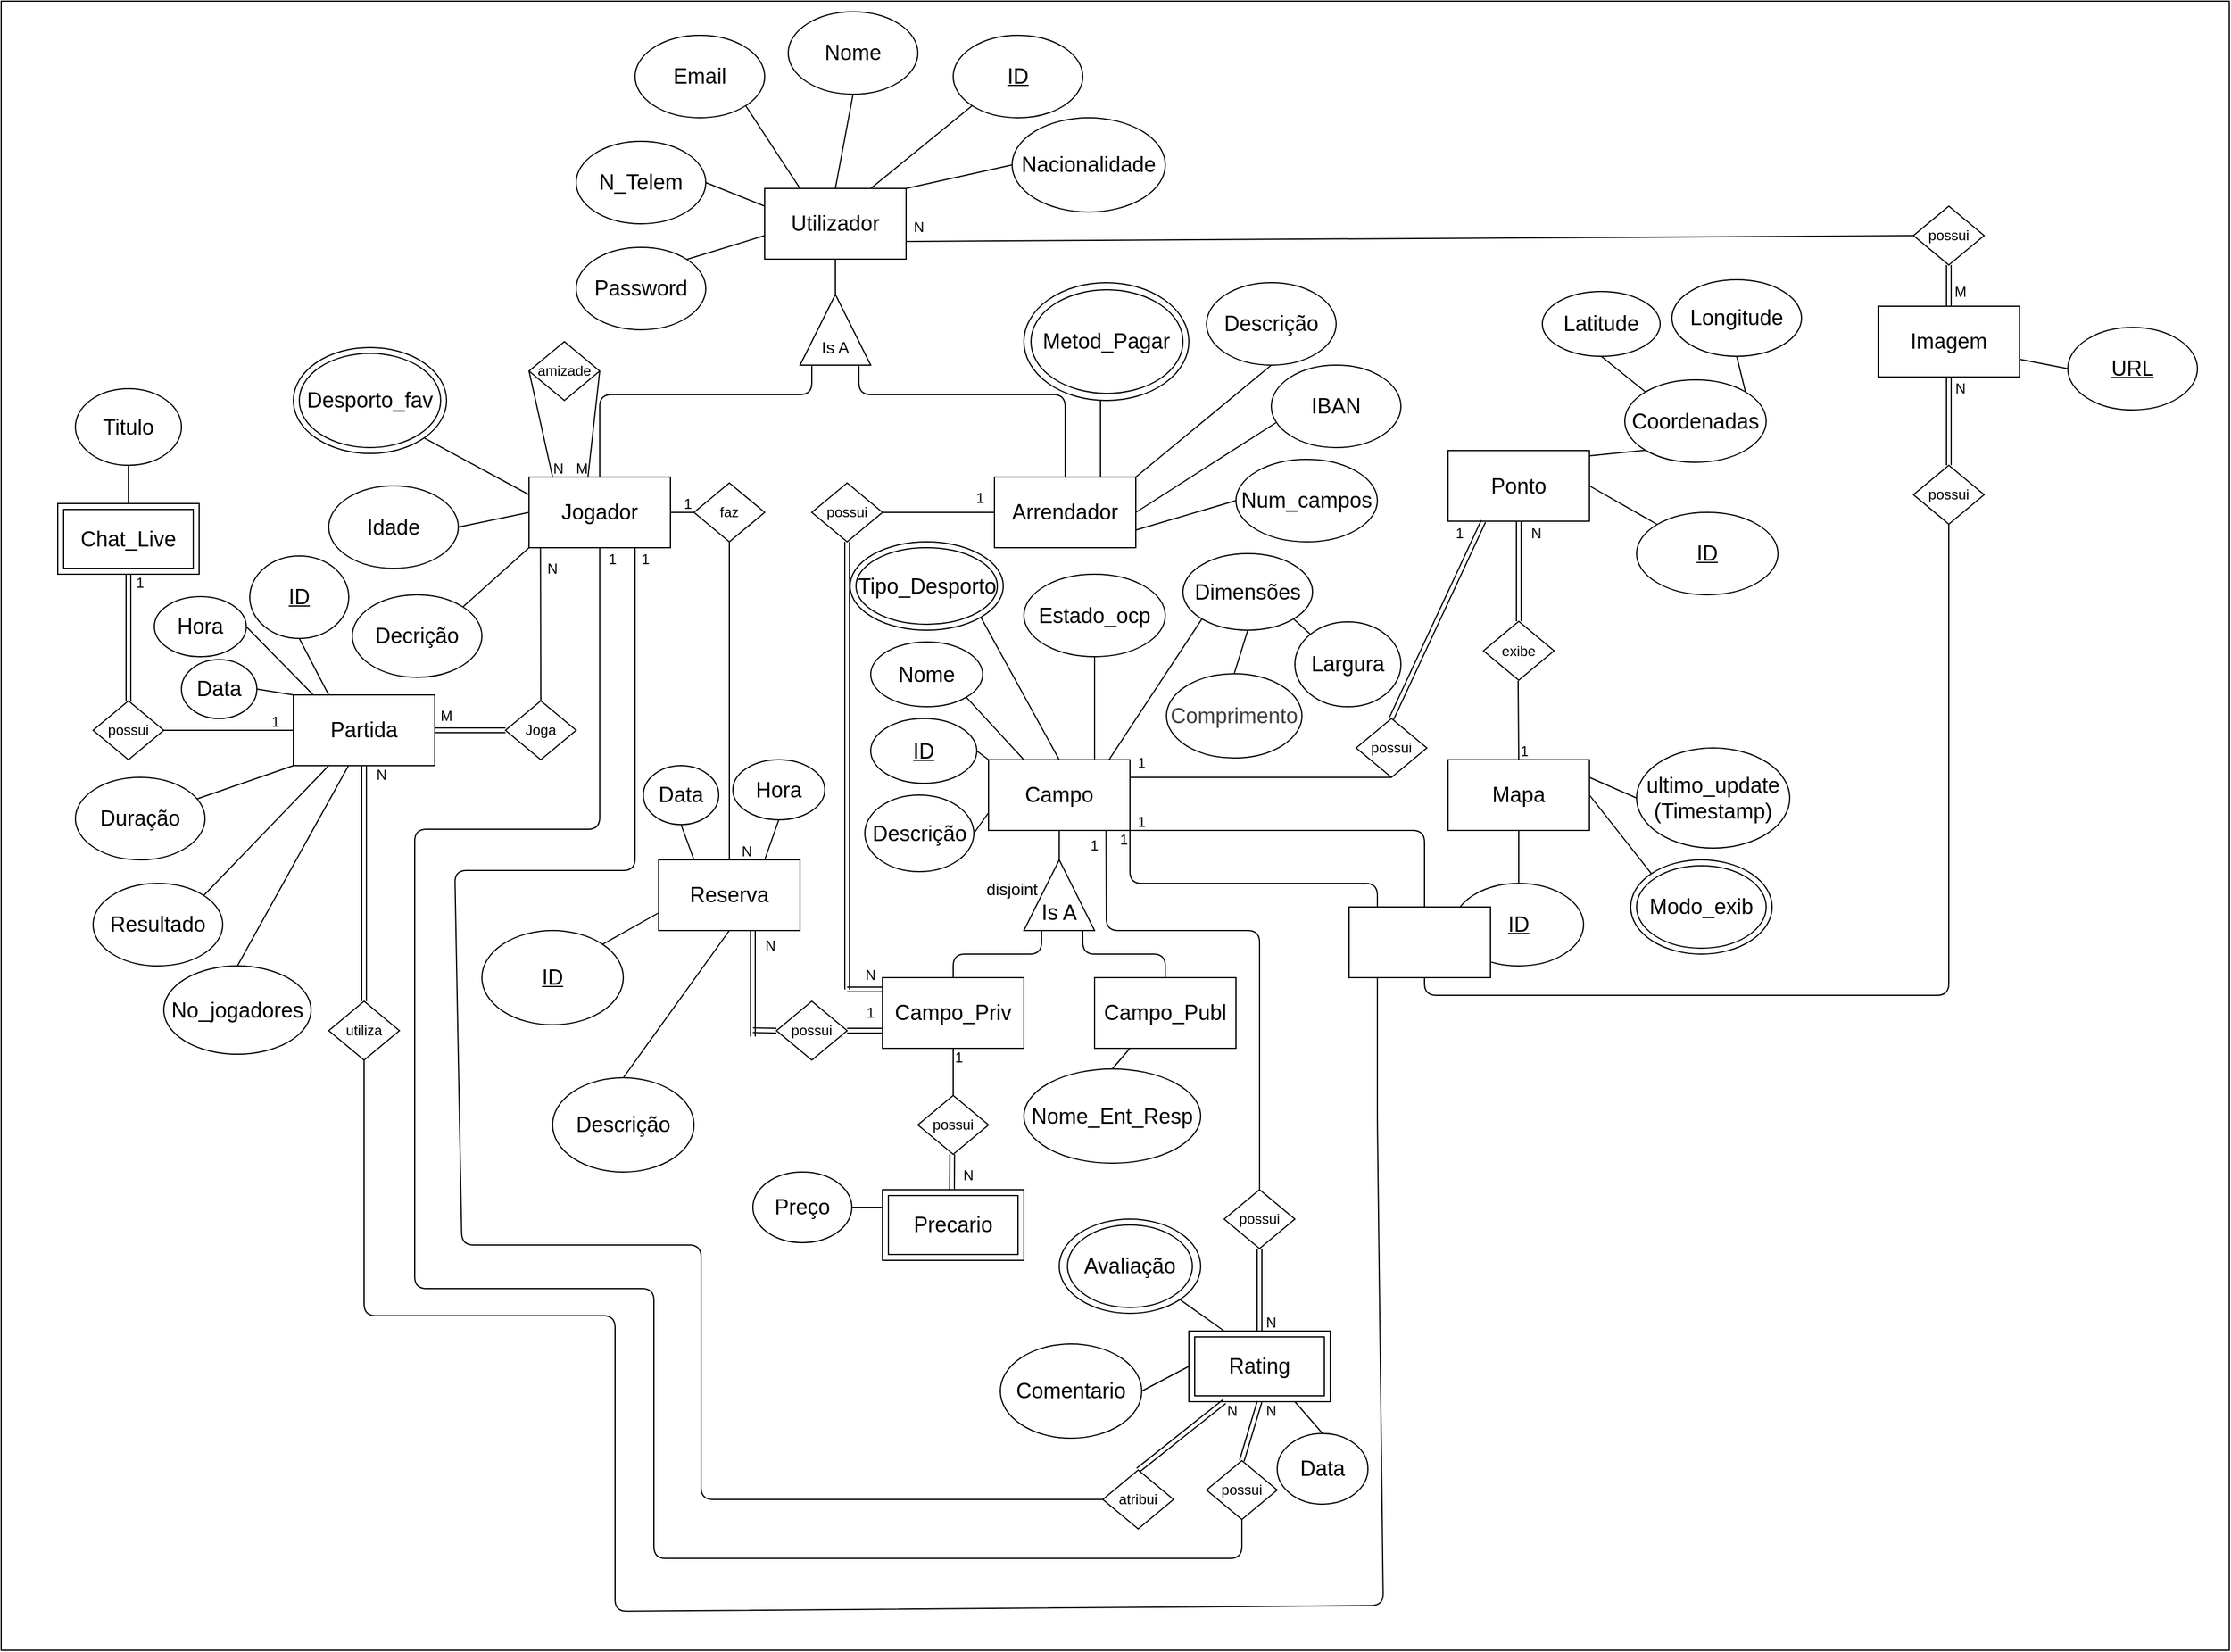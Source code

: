 <mxfile>
    <diagram id="sILNexBQR3UNOz4CYspw" name="Page-1">
        <mxGraphModel dx="3063" dy="2009" grid="0" gridSize="10" guides="1" tooltips="1" connect="1" arrows="1" fold="1" page="0" pageScale="1" pageWidth="850" pageHeight="1100" math="0" shadow="0">
            <root>
                <mxCell id="0"/>
                <mxCell id="1" parent="0"/>
                <mxCell id="348" value="" style="rounded=0;whiteSpace=wrap;html=1;" vertex="1" parent="1">
                    <mxGeometry x="252" y="-229" width="1891" height="1400" as="geometry"/>
                </mxCell>
                <mxCell id="4" value="&lt;font style=&quot;font-size: 18px;&quot;&gt;Utilizador&lt;/font&gt;" style="rounded=0;whiteSpace=wrap;html=1;" parent="1" vertex="1">
                    <mxGeometry x="900" y="-70" width="120" height="60" as="geometry"/>
                </mxCell>
                <mxCell id="9" value="" style="verticalLabelPosition=bottom;verticalAlign=top;html=1;shape=mxgraph.basic.acute_triangle;dx=0.5;" parent="1" vertex="1">
                    <mxGeometry x="930" y="20" width="60" height="60" as="geometry"/>
                </mxCell>
                <mxCell id="10" value="&lt;font style=&quot;font-size: 14px;&quot;&gt;Is A&lt;/font&gt;" style="text;strokeColor=none;align=center;fillColor=none;html=1;verticalAlign=middle;whiteSpace=wrap;rounded=0;" parent="1" vertex="1">
                    <mxGeometry x="930" y="50" width="60" height="30" as="geometry"/>
                </mxCell>
                <mxCell id="13" value="" style="endArrow=none;html=1;entryX=0.5;entryY=1;entryDx=0;entryDy=0;exitX=0;exitY=0;exitDx=30;exitDy=0;exitPerimeter=0;" parent="1" source="9" target="4" edge="1">
                    <mxGeometry width="50" height="50" relative="1" as="geometry">
                        <mxPoint x="1480" y="280" as="sourcePoint"/>
                        <mxPoint x="1530" y="230" as="targetPoint"/>
                    </mxGeometry>
                </mxCell>
                <mxCell id="14" value="&lt;u&gt;&lt;font style=&quot;font-size: 18px;&quot;&gt;ID&lt;/font&gt;&lt;/u&gt;" style="ellipse;whiteSpace=wrap;html=1;" parent="1" vertex="1">
                    <mxGeometry x="1060" y="-200" width="110" height="70" as="geometry"/>
                </mxCell>
                <mxCell id="15" value="&lt;span style=&quot;font-size: 18px;&quot;&gt;Email&lt;/span&gt;" style="ellipse;whiteSpace=wrap;html=1;" parent="1" vertex="1">
                    <mxGeometry x="790" y="-200" width="110" height="70" as="geometry"/>
                </mxCell>
                <mxCell id="16" value="&lt;span style=&quot;font-size: 18px;&quot;&gt;Nome&lt;/span&gt;" style="ellipse;whiteSpace=wrap;html=1;" parent="1" vertex="1">
                    <mxGeometry x="920" y="-220" width="110" height="70" as="geometry"/>
                </mxCell>
                <mxCell id="17" value="&lt;span style=&quot;font-size: 18px;&quot;&gt;N_Telem&lt;/span&gt;" style="ellipse;whiteSpace=wrap;html=1;" parent="1" vertex="1">
                    <mxGeometry x="740" y="-110" width="110" height="70" as="geometry"/>
                </mxCell>
                <mxCell id="19" value="&lt;span style=&quot;font-size: 18px;&quot;&gt;Password&lt;/span&gt;" style="ellipse;whiteSpace=wrap;html=1;" parent="1" vertex="1">
                    <mxGeometry x="740" y="-20" width="110" height="70" as="geometry"/>
                </mxCell>
                <mxCell id="23" value="" style="endArrow=none;html=1;exitX=0;exitY=1;exitDx=0;exitDy=0;entryX=0.75;entryY=0;entryDx=0;entryDy=0;" parent="1" source="14" target="4" edge="1">
                    <mxGeometry width="50" height="50" relative="1" as="geometry">
                        <mxPoint x="1030" y="-30" as="sourcePoint"/>
                        <mxPoint x="1100" y="-55" as="targetPoint"/>
                    </mxGeometry>
                </mxCell>
                <mxCell id="27" value="" style="endArrow=none;html=1;exitX=0.5;exitY=1;exitDx=0;exitDy=0;entryX=0.5;entryY=0;entryDx=0;entryDy=0;" parent="1" source="16" target="4" edge="1">
                    <mxGeometry width="50" height="50" relative="1" as="geometry">
                        <mxPoint x="980" y="-165" as="sourcePoint"/>
                        <mxPoint x="910" y="-70" as="targetPoint"/>
                    </mxGeometry>
                </mxCell>
                <mxCell id="28" value="" style="endArrow=none;html=1;exitX=1;exitY=1;exitDx=0;exitDy=0;entryX=0.25;entryY=0;entryDx=0;entryDy=0;" parent="1" source="15" target="4" edge="1">
                    <mxGeometry width="50" height="50" relative="1" as="geometry">
                        <mxPoint x="985" y="-140" as="sourcePoint"/>
                        <mxPoint x="970" y="-60" as="targetPoint"/>
                    </mxGeometry>
                </mxCell>
                <mxCell id="29" value="" style="endArrow=none;html=1;exitX=1;exitY=0.5;exitDx=0;exitDy=0;entryX=0;entryY=0.25;entryDx=0;entryDy=0;" parent="1" source="17" target="4" edge="1">
                    <mxGeometry width="50" height="50" relative="1" as="geometry">
                        <mxPoint x="894" y="-130" as="sourcePoint"/>
                        <mxPoint x="940" y="-60" as="targetPoint"/>
                    </mxGeometry>
                </mxCell>
                <mxCell id="40" value="&lt;span style=&quot;font-size: 18px;&quot;&gt;Jogador&lt;/span&gt;" style="rounded=0;whiteSpace=wrap;html=1;" parent="1" vertex="1">
                    <mxGeometry x="700" y="175" width="120" height="60" as="geometry"/>
                </mxCell>
                <mxCell id="41" value="&lt;span style=&quot;font-size: 18px;&quot;&gt;Arrendador&lt;/span&gt;" style="rounded=0;whiteSpace=wrap;html=1;" parent="1" vertex="1">
                    <mxGeometry x="1095" y="175" width="120" height="60" as="geometry"/>
                </mxCell>
                <mxCell id="43" value="" style="endArrow=none;html=1;exitX=0.5;exitY=0;exitDx=0;exitDy=0;" parent="1" source="40" edge="1">
                    <mxGeometry width="50" height="50" relative="1" as="geometry">
                        <mxPoint x="890" y="85" as="sourcePoint"/>
                        <mxPoint x="940" y="80" as="targetPoint"/>
                        <Array as="points">
                            <mxPoint x="760" y="105"/>
                            <mxPoint x="940" y="105"/>
                        </Array>
                    </mxGeometry>
                </mxCell>
                <mxCell id="45" value="" style="endArrow=none;html=1;entryX=0.5;entryY=0;entryDx=0;entryDy=0;" parent="1" target="41" edge="1">
                    <mxGeometry width="50" height="50" relative="1" as="geometry">
                        <mxPoint x="980" y="80" as="sourcePoint"/>
                        <mxPoint x="1350" y="65" as="targetPoint"/>
                        <Array as="points">
                            <mxPoint x="980" y="105"/>
                            <mxPoint x="1155" y="105"/>
                        </Array>
                    </mxGeometry>
                </mxCell>
                <mxCell id="46" value="&lt;span style=&quot;font-size: 18px;&quot;&gt;Nacionalidade&lt;/span&gt;" style="ellipse;whiteSpace=wrap;html=1;" parent="1" vertex="1">
                    <mxGeometry x="1110" y="-130" width="130" height="80" as="geometry"/>
                </mxCell>
                <mxCell id="47" value="&lt;span style=&quot;font-size: 18px;&quot;&gt;Desporto_fav&lt;/span&gt;" style="ellipse;whiteSpace=wrap;html=1;" parent="1" vertex="1">
                    <mxGeometry x="500" y="65" width="130" height="90" as="geometry"/>
                </mxCell>
                <mxCell id="48" value="&lt;span style=&quot;font-size: 18px;&quot;&gt;Idade&lt;/span&gt;" style="ellipse;whiteSpace=wrap;html=1;" parent="1" vertex="1">
                    <mxGeometry x="530" y="182.5" width="110" height="70" as="geometry"/>
                </mxCell>
                <mxCell id="49" value="" style="endArrow=none;html=1;exitX=1;exitY=0;exitDx=0;exitDy=0;entryX=0;entryY=0.5;entryDx=0;entryDy=0;" parent="1" source="4" target="46" edge="1">
                    <mxGeometry width="50" height="50" relative="1" as="geometry">
                        <mxPoint x="1170" y="-80" as="sourcePoint"/>
                        <mxPoint x="1220" y="-130" as="targetPoint"/>
                    </mxGeometry>
                </mxCell>
                <mxCell id="51" value="" style="ellipse;whiteSpace=wrap;html=1;fillColor=none;" parent="1" vertex="1">
                    <mxGeometry x="505" y="70" width="120" height="80" as="geometry"/>
                </mxCell>
                <mxCell id="52" value="&lt;span style=&quot;font-size: 18px;&quot;&gt;Decrição&lt;/span&gt;" style="ellipse;whiteSpace=wrap;html=1;" parent="1" vertex="1">
                    <mxGeometry x="550" y="275" width="110" height="70" as="geometry"/>
                </mxCell>
                <mxCell id="53" value="" style="endArrow=none;html=1;entryX=0;entryY=1;entryDx=0;entryDy=0;exitX=1;exitY=0;exitDx=0;exitDy=0;" parent="1" source="52" target="40" edge="1">
                    <mxGeometry width="50" height="50" relative="1" as="geometry">
                        <mxPoint x="660" y="275" as="sourcePoint"/>
                        <mxPoint x="700" y="225" as="targetPoint"/>
                    </mxGeometry>
                </mxCell>
                <mxCell id="55" value="" style="endArrow=none;html=1;entryX=0;entryY=0.5;entryDx=0;entryDy=0;exitX=1;exitY=0.5;exitDx=0;exitDy=0;" parent="1" source="48" target="40" edge="1">
                    <mxGeometry width="50" height="50" relative="1" as="geometry">
                        <mxPoint x="670" y="285" as="sourcePoint"/>
                        <mxPoint x="710" y="245" as="targetPoint"/>
                    </mxGeometry>
                </mxCell>
                <mxCell id="56" value="" style="endArrow=none;html=1;exitX=0;exitY=0.25;exitDx=0;exitDy=0;entryX=1;entryY=1;entryDx=0;entryDy=0;" parent="1" source="40" target="47" edge="1">
                    <mxGeometry width="50" height="50" relative="1" as="geometry">
                        <mxPoint x="680" y="295" as="sourcePoint"/>
                        <mxPoint x="720" y="135" as="targetPoint"/>
                    </mxGeometry>
                </mxCell>
                <mxCell id="58" value="&lt;span style=&quot;font-size: 18px;&quot;&gt;Descrição&lt;/span&gt;" style="ellipse;whiteSpace=wrap;html=1;" parent="1" vertex="1">
                    <mxGeometry x="1275" y="10" width="110" height="70" as="geometry"/>
                </mxCell>
                <mxCell id="59" value="" style="endArrow=none;html=1;entryX=0.5;entryY=1;entryDx=0;entryDy=0;" parent="1" target="58" edge="1">
                    <mxGeometry width="50" height="50" relative="1" as="geometry">
                        <mxPoint x="1215" y="175" as="sourcePoint"/>
                        <mxPoint x="1225" y="65" as="targetPoint"/>
                    </mxGeometry>
                </mxCell>
                <mxCell id="60" value="&lt;span style=&quot;font-size: 18px;&quot;&gt;IBAN&lt;/span&gt;" style="ellipse;whiteSpace=wrap;html=1;" parent="1" vertex="1">
                    <mxGeometry x="1330" y="80" width="110" height="70" as="geometry"/>
                </mxCell>
                <mxCell id="61" value="&lt;span style=&quot;font-size: 18px;&quot;&gt;Num_campos&lt;/span&gt;" style="ellipse;whiteSpace=wrap;html=1;" parent="1" vertex="1">
                    <mxGeometry x="1300" y="160" width="120" height="70" as="geometry"/>
                </mxCell>
                <mxCell id="62" value="&lt;span style=&quot;font-size: 18px;&quot;&gt;Metod_Pagar&lt;/span&gt;" style="ellipse;whiteSpace=wrap;html=1;" parent="1" vertex="1">
                    <mxGeometry x="1120" y="10" width="140" height="100" as="geometry"/>
                </mxCell>
                <mxCell id="63" value="" style="ellipse;whiteSpace=wrap;html=1;fillColor=none;" parent="1" vertex="1">
                    <mxGeometry x="1126" y="16" width="129" height="88" as="geometry"/>
                </mxCell>
                <mxCell id="64" value="" style="endArrow=none;html=1;exitX=0.75;exitY=0;exitDx=0;exitDy=0;" parent="1" source="41" edge="1">
                    <mxGeometry width="50" height="50" relative="1" as="geometry">
                        <mxPoint x="1165" y="155" as="sourcePoint"/>
                        <mxPoint x="1185" y="110" as="targetPoint"/>
                    </mxGeometry>
                </mxCell>
                <mxCell id="66" value="" style="endArrow=none;html=1;exitX=1;exitY=0.5;exitDx=0;exitDy=0;entryX=0.036;entryY=0.698;entryDx=0;entryDy=0;entryPerimeter=0;" parent="1" source="41" target="60" edge="1">
                    <mxGeometry width="50" height="50" relative="1" as="geometry">
                        <mxPoint x="1225" y="200" as="sourcePoint"/>
                        <mxPoint x="1330" y="130" as="targetPoint"/>
                    </mxGeometry>
                </mxCell>
                <mxCell id="67" value="" style="endArrow=none;html=1;exitX=1;exitY=0.75;exitDx=0;exitDy=0;entryX=0;entryY=0.5;entryDx=0;entryDy=0;" parent="1" source="41" target="61" edge="1">
                    <mxGeometry width="50" height="50" relative="1" as="geometry">
                        <mxPoint x="1235" y="210" as="sourcePoint"/>
                        <mxPoint x="1310" y="85" as="targetPoint"/>
                    </mxGeometry>
                </mxCell>
                <mxCell id="68" value="&lt;font style=&quot;font-size: 18px;&quot;&gt;Mapa&lt;/font&gt;" style="rounded=0;whiteSpace=wrap;html=1;" parent="1" vertex="1">
                    <mxGeometry x="1480" y="415" width="120" height="60" as="geometry"/>
                </mxCell>
                <mxCell id="69" value="&lt;span style=&quot;font-size: 18px;&quot;&gt;ultimo_update&lt;/span&gt;&lt;div&gt;&lt;span style=&quot;font-size: 18px;&quot;&gt;(Timestamp)&lt;/span&gt;&lt;/div&gt;" style="ellipse;whiteSpace=wrap;html=1;" parent="1" vertex="1">
                    <mxGeometry x="1640" y="405" width="130" height="85" as="geometry"/>
                </mxCell>
                <mxCell id="70" value="&lt;span style=&quot;font-size: 18px;&quot;&gt;&lt;u&gt;ID&lt;/u&gt;&lt;/span&gt;" style="ellipse;whiteSpace=wrap;html=1;" parent="1" vertex="1">
                    <mxGeometry x="1485" y="520" width="110" height="70" as="geometry"/>
                </mxCell>
                <mxCell id="71" value="" style="endArrow=none;html=1;exitX=1;exitY=0.25;exitDx=0;exitDy=0;entryX=0;entryY=0.5;entryDx=0;entryDy=0;" parent="1" source="68" target="69" edge="1">
                    <mxGeometry width="50" height="50" relative="1" as="geometry">
                        <mxPoint x="1510" y="480" as="sourcePoint"/>
                        <mxPoint x="1520" y="520" as="targetPoint"/>
                    </mxGeometry>
                </mxCell>
                <mxCell id="72" value="" style="endArrow=none;html=1;entryX=0.5;entryY=0;entryDx=0;entryDy=0;exitX=0.5;exitY=1;exitDx=0;exitDy=0;" parent="1" source="68" target="70" edge="1">
                    <mxGeometry width="50" height="50" relative="1" as="geometry">
                        <mxPoint x="1590" y="480" as="sourcePoint"/>
                        <mxPoint x="1495" y="375" as="targetPoint"/>
                    </mxGeometry>
                </mxCell>
                <mxCell id="73" value="&lt;span style=&quot;font-size: 18px;&quot;&gt;Modo_exib&lt;/span&gt;" style="ellipse;whiteSpace=wrap;html=1;" parent="1" vertex="1">
                    <mxGeometry x="1635" y="500" width="120" height="80" as="geometry"/>
                </mxCell>
                <mxCell id="74" value="" style="ellipse;whiteSpace=wrap;html=1;fillColor=none;" parent="1" vertex="1">
                    <mxGeometry x="1640" y="505" width="110" height="70" as="geometry"/>
                </mxCell>
                <mxCell id="76" value="" style="endArrow=none;html=1;exitX=0;exitY=0;exitDx=0;exitDy=0;" parent="1" source="73" edge="1">
                    <mxGeometry width="50" height="50" relative="1" as="geometry">
                        <mxPoint x="1640" y="440" as="sourcePoint"/>
                        <mxPoint x="1600" y="445" as="targetPoint"/>
                    </mxGeometry>
                </mxCell>
                <mxCell id="77" value="&lt;font style=&quot;font-size: 18px;&quot;&gt;Campo&lt;/font&gt;" style="rounded=0;whiteSpace=wrap;html=1;" parent="1" vertex="1">
                    <mxGeometry x="1090" y="415" width="120" height="60" as="geometry"/>
                </mxCell>
                <mxCell id="82" value="possui" style="rhombus;whiteSpace=wrap;html=1;" parent="1" vertex="1">
                    <mxGeometry x="940" y="180" width="60" height="50" as="geometry"/>
                </mxCell>
                <mxCell id="86" value="&lt;span style=&quot;font-size: 18px;&quot;&gt;Campo_Priv&lt;/span&gt;" style="rounded=0;whiteSpace=wrap;html=1;" parent="1" vertex="1">
                    <mxGeometry x="1000" y="600" width="120" height="60" as="geometry"/>
                </mxCell>
                <mxCell id="87" value="&lt;span style=&quot;font-size: 18px;&quot;&gt;Campo_Publ&lt;/span&gt;" style="rounded=0;whiteSpace=wrap;html=1;" parent="1" vertex="1">
                    <mxGeometry x="1180" y="600" width="120" height="60" as="geometry"/>
                </mxCell>
                <mxCell id="88" value="" style="endArrow=none;html=1;entryX=0.25;entryY=1;entryDx=0;entryDy=0;exitX=0.5;exitY=0;exitDx=0;exitDy=0;" parent="1" source="86" target="229" edge="1">
                    <mxGeometry width="50" height="50" relative="1" as="geometry">
                        <mxPoint x="1100" y="530" as="sourcePoint"/>
                        <mxPoint x="1150" y="480" as="targetPoint"/>
                        <Array as="points">
                            <mxPoint x="1060" y="580"/>
                            <mxPoint x="1135" y="580"/>
                        </Array>
                    </mxGeometry>
                </mxCell>
                <mxCell id="90" value="&lt;span style=&quot;font-size: 18px;&quot;&gt;Nome_Ent_Resp&lt;/span&gt;" style="ellipse;whiteSpace=wrap;html=1;" parent="1" vertex="1">
                    <mxGeometry x="1120" y="677.5" width="150" height="80" as="geometry"/>
                </mxCell>
                <mxCell id="92" value="" style="endArrow=none;html=1;entryX=0.5;entryY=0;entryDx=0;entryDy=0;exitX=0.25;exitY=1;exitDx=0;exitDy=0;" parent="1" source="87" target="90" edge="1">
                    <mxGeometry width="50" height="50" relative="1" as="geometry">
                        <mxPoint x="1340" y="700" as="sourcePoint"/>
                        <mxPoint x="1390" y="650" as="targetPoint"/>
                    </mxGeometry>
                </mxCell>
                <mxCell id="94" value="" style="endArrow=none;html=1;entryX=0.5;entryY=1;entryDx=0;entryDy=0;shape=link;" parent="1" target="82" edge="1">
                    <mxGeometry width="50" height="50" relative="1" as="geometry">
                        <mxPoint x="970" y="610" as="sourcePoint"/>
                        <mxPoint x="1040" y="310" as="targetPoint"/>
                    </mxGeometry>
                </mxCell>
                <mxCell id="98" value="&lt;font style=&quot;font-size: 18px;&quot;&gt;Precario&lt;/font&gt;" style="rounded=0;whiteSpace=wrap;html=1;" parent="1" vertex="1">
                    <mxGeometry x="1000" y="780" width="120" height="60" as="geometry"/>
                </mxCell>
                <mxCell id="99" value="possui" style="rhombus;whiteSpace=wrap;html=1;" parent="1" vertex="1">
                    <mxGeometry x="1030" y="700" width="60" height="50" as="geometry"/>
                </mxCell>
                <mxCell id="100" value="" style="endArrow=none;html=1;exitX=0.5;exitY=0;exitDx=0;exitDy=0;entryX=0.5;entryY=1;entryDx=0;entryDy=0;" parent="1" source="99" target="86" edge="1">
                    <mxGeometry width="50" height="50" relative="1" as="geometry">
                        <mxPoint x="1020" y="710" as="sourcePoint"/>
                        <mxPoint x="1070" y="660" as="targetPoint"/>
                    </mxGeometry>
                </mxCell>
                <mxCell id="101" value="" style="endArrow=none;html=1;entryX=0.5;entryY=1;entryDx=0;entryDy=0;shape=link;" parent="1" edge="1">
                    <mxGeometry width="50" height="50" relative="1" as="geometry">
                        <mxPoint x="1059" y="780" as="sourcePoint"/>
                        <mxPoint x="1059.17" y="750" as="targetPoint"/>
                    </mxGeometry>
                </mxCell>
                <mxCell id="106" value="" style="rounded=0;whiteSpace=wrap;html=1;fillColor=none;" parent="1" vertex="1">
                    <mxGeometry x="1005" y="785" width="110" height="50" as="geometry"/>
                </mxCell>
                <mxCell id="107" value="&lt;span style=&quot;font-size: 18px;&quot;&gt;Dimensões&lt;/span&gt;" style="ellipse;whiteSpace=wrap;html=1;" parent="1" vertex="1">
                    <mxGeometry x="1255" y="240" width="110" height="65" as="geometry"/>
                </mxCell>
                <mxCell id="109" value="&lt;span style=&quot;font-size: 18px;&quot;&gt;Estado_ocp&lt;/span&gt;" style="ellipse;whiteSpace=wrap;html=1;" parent="1" vertex="1">
                    <mxGeometry x="1120" y="257.5" width="120" height="70" as="geometry"/>
                </mxCell>
                <mxCell id="111" value="&lt;span style=&quot;font-size: 18px;&quot;&gt;Nome&lt;/span&gt;" style="ellipse;whiteSpace=wrap;html=1;" parent="1" vertex="1">
                    <mxGeometry x="990" y="315" width="95" height="55" as="geometry"/>
                </mxCell>
                <mxCell id="112" value="&lt;span style=&quot;font-size: 18px;&quot;&gt;&lt;u&gt;ID&lt;/u&gt;&lt;/span&gt;" style="ellipse;whiteSpace=wrap;html=1;" parent="1" vertex="1">
                    <mxGeometry x="990" y="380" width="90" height="55" as="geometry"/>
                </mxCell>
                <mxCell id="113" value="&lt;span style=&quot;font-size: 18px;&quot;&gt;Tipo_Desporto&lt;/span&gt;" style="ellipse;whiteSpace=wrap;html=1;" parent="1" vertex="1">
                    <mxGeometry x="972.5" y="230" width="130" height="75" as="geometry"/>
                </mxCell>
                <mxCell id="115" value="" style="endArrow=none;html=1;exitX=0;exitY=0;exitDx=0;exitDy=0;entryX=1;entryY=0.5;entryDx=0;entryDy=0;" parent="1" source="77" target="112" edge="1">
                    <mxGeometry width="50" height="50" relative="1" as="geometry">
                        <mxPoint x="1010" y="520" as="sourcePoint"/>
                        <mxPoint x="1060" y="470" as="targetPoint"/>
                    </mxGeometry>
                </mxCell>
                <mxCell id="116" value="" style="endArrow=none;html=1;exitX=1;exitY=1;exitDx=0;exitDy=0;entryX=0.25;entryY=0;entryDx=0;entryDy=0;" parent="1" source="111" target="77" edge="1">
                    <mxGeometry width="50" height="50" relative="1" as="geometry">
                        <mxPoint x="1110" y="400" as="sourcePoint"/>
                        <mxPoint x="1160" y="350" as="targetPoint"/>
                    </mxGeometry>
                </mxCell>
                <mxCell id="117" value="" style="endArrow=none;html=1;exitX=1;exitY=1;exitDx=0;exitDy=0;entryX=0.5;entryY=0;entryDx=0;entryDy=0;" parent="1" source="113" target="77" edge="1">
                    <mxGeometry width="50" height="50" relative="1" as="geometry">
                        <mxPoint x="1095" y="388" as="sourcePoint"/>
                        <mxPoint x="1130" y="425" as="targetPoint"/>
                    </mxGeometry>
                </mxCell>
                <mxCell id="118" value="" style="endArrow=none;html=1;exitX=0.5;exitY=1;exitDx=0;exitDy=0;entryX=0.75;entryY=0;entryDx=0;entryDy=0;" parent="1" source="109" target="77" edge="1">
                    <mxGeometry width="50" height="50" relative="1" as="geometry">
                        <mxPoint x="1105" y="398" as="sourcePoint"/>
                        <mxPoint x="1140" y="435" as="targetPoint"/>
                    </mxGeometry>
                </mxCell>
                <mxCell id="120" value="" style="endArrow=none;html=1;exitX=0.85;exitY=0.006;exitDx=0;exitDy=0;entryX=0;entryY=1;entryDx=0;entryDy=0;exitPerimeter=0;" parent="1" source="77" target="107" edge="1">
                    <mxGeometry width="50" height="50" relative="1" as="geometry">
                        <mxPoint x="1210" y="360" as="sourcePoint"/>
                        <mxPoint x="1240" y="325" as="targetPoint"/>
                    </mxGeometry>
                </mxCell>
                <mxCell id="121" value="&lt;span style=&quot;font-size: 18px;&quot;&gt;Descrição&lt;/span&gt;" style="ellipse;whiteSpace=wrap;html=1;" parent="1" vertex="1">
                    <mxGeometry x="985" y="445" width="92.5" height="65" as="geometry"/>
                </mxCell>
                <mxCell id="122" value="" style="endArrow=none;html=1;exitX=1;exitY=0.5;exitDx=0;exitDy=0;entryX=0;entryY=0.75;entryDx=0;entryDy=0;" parent="1" source="121" target="77" edge="1">
                    <mxGeometry width="50" height="50" relative="1" as="geometry">
                        <mxPoint x="1060" y="500" as="sourcePoint"/>
                        <mxPoint x="1110" y="450" as="targetPoint"/>
                    </mxGeometry>
                </mxCell>
                <mxCell id="127" value="" style="ellipse;whiteSpace=wrap;html=1;fillColor=none;" parent="1" vertex="1">
                    <mxGeometry x="977.5" y="235" width="120" height="65" as="geometry"/>
                </mxCell>
                <mxCell id="128" value="&lt;font style=&quot;font-size: 18px;&quot;&gt;Rating&lt;/font&gt;" style="rounded=0;whiteSpace=wrap;html=1;" parent="1" vertex="1">
                    <mxGeometry x="1260" y="900" width="120" height="60" as="geometry"/>
                </mxCell>
                <mxCell id="132" value="possui" style="rhombus;whiteSpace=wrap;html=1;" parent="1" vertex="1">
                    <mxGeometry x="1290" y="780" width="60" height="50" as="geometry"/>
                </mxCell>
                <mxCell id="133" value="faz" style="rhombus;whiteSpace=wrap;html=1;" parent="1" vertex="1">
                    <mxGeometry x="840" y="180" width="60" height="50" as="geometry"/>
                </mxCell>
                <mxCell id="137" value="" style="rounded=0;whiteSpace=wrap;html=1;fillColor=none;" parent="1" vertex="1">
                    <mxGeometry x="1265" y="905" width="110" height="50" as="geometry"/>
                </mxCell>
                <mxCell id="141" value="&lt;font style=&quot;font-size: 18px;&quot;&gt;Imagem&lt;/font&gt;" style="rounded=0;whiteSpace=wrap;html=1;" parent="1" vertex="1">
                    <mxGeometry x="1845" y="30" width="120" height="60" as="geometry"/>
                </mxCell>
                <mxCell id="142" value="possui" style="rhombus;whiteSpace=wrap;html=1;" parent="1" vertex="1">
                    <mxGeometry x="1875" y="-55" width="60" height="50" as="geometry"/>
                </mxCell>
                <mxCell id="143" value="" style="endArrow=none;html=1;exitX=0.5;exitY=1;exitDx=0;exitDy=0;shape=link;" parent="1" source="142" target="141" edge="1">
                    <mxGeometry width="50" height="50" relative="1" as="geometry">
                        <mxPoint x="1945" y="-70" as="sourcePoint"/>
                        <mxPoint x="2245" y="-70" as="targetPoint"/>
                    </mxGeometry>
                </mxCell>
                <mxCell id="148" value="" style="endArrow=none;html=1;exitX=1;exitY=0.75;exitDx=0;exitDy=0;entryX=0;entryY=0.5;entryDx=0;entryDy=0;" parent="1" source="141" target="279" edge="1">
                    <mxGeometry width="50" height="50" relative="1" as="geometry">
                        <mxPoint x="1775" y="45" as="sourcePoint"/>
                        <mxPoint x="1835" y="55" as="targetPoint"/>
                    </mxGeometry>
                </mxCell>
                <mxCell id="149" value="" style="endArrow=none;html=1;exitX=1;exitY=0;exitDx=0;exitDy=0;" parent="1" source="19" edge="1">
                    <mxGeometry width="50" height="50" relative="1" as="geometry">
                        <mxPoint x="850" y="20" as="sourcePoint"/>
                        <mxPoint x="900" y="-30" as="targetPoint"/>
                    </mxGeometry>
                </mxCell>
                <mxCell id="150" value="" style="endArrow=none;html=1;entryX=0;entryY=0.5;entryDx=0;entryDy=0;exitX=1;exitY=0.75;exitDx=0;exitDy=0;" parent="1" source="4" target="142" edge="1">
                    <mxGeometry width="50" height="50" relative="1" as="geometry">
                        <mxPoint x="1175" y="-25" as="sourcePoint"/>
                        <mxPoint x="1855" y="-75" as="targetPoint"/>
                    </mxGeometry>
                </mxCell>
                <mxCell id="151" value="possui" style="rhombus;whiteSpace=wrap;html=1;" parent="1" vertex="1">
                    <mxGeometry x="1875" y="165" width="60" height="50" as="geometry"/>
                </mxCell>
                <mxCell id="152" value="" style="endArrow=none;html=1;exitX=0.5;exitY=1;exitDx=0;exitDy=0;shape=link;entryX=0.5;entryY=0;entryDx=0;entryDy=0;" parent="1" source="141" target="151" edge="1">
                    <mxGeometry width="50" height="50" relative="1" as="geometry">
                        <mxPoint x="1915" y="5" as="sourcePoint"/>
                        <mxPoint x="1915" y="40" as="targetPoint"/>
                    </mxGeometry>
                </mxCell>
                <mxCell id="153" value="" style="endArrow=none;html=1;entryX=0.5;entryY=1;entryDx=0;entryDy=0;exitX=1;exitY=0;exitDx=0;exitDy=0;" parent="1" source="266" target="151" edge="1">
                    <mxGeometry width="50" height="50" relative="1" as="geometry">
                        <mxPoint x="1240" y="480" as="sourcePoint"/>
                        <mxPoint x="1935" y="265" as="targetPoint"/>
                        <Array as="points">
                            <mxPoint x="1415" y="475"/>
                            <mxPoint x="1460" y="475"/>
                            <mxPoint x="1460" y="615"/>
                            <mxPoint x="1615" y="615"/>
                            <mxPoint x="1715" y="615"/>
                            <mxPoint x="1905" y="615"/>
                            <mxPoint x="1905" y="415"/>
                            <mxPoint x="1905" y="275"/>
                        </Array>
                    </mxGeometry>
                </mxCell>
                <mxCell id="154" value="&lt;font style=&quot;font-size: 18px;&quot;&gt;Partida&lt;/font&gt;" style="rounded=0;whiteSpace=wrap;html=1;" parent="1" vertex="1">
                    <mxGeometry x="500" y="360" width="120" height="60" as="geometry"/>
                </mxCell>
                <mxCell id="155" value="&lt;font style=&quot;font-size: 18px;&quot;&gt;Chat_Live&lt;/font&gt;" style="rounded=0;whiteSpace=wrap;html=1;" parent="1" vertex="1">
                    <mxGeometry x="300" y="197.5" width="120" height="60" as="geometry"/>
                </mxCell>
                <mxCell id="156" value="&lt;font style=&quot;font-size: 18px;&quot;&gt;Reserva&lt;/font&gt;" style="rounded=0;whiteSpace=wrap;html=1;" parent="1" vertex="1">
                    <mxGeometry x="810" y="500" width="120" height="60" as="geometry"/>
                </mxCell>
                <mxCell id="158" value="" style="rounded=0;whiteSpace=wrap;html=1;fillColor=none;" parent="1" vertex="1">
                    <mxGeometry x="305" y="202.5" width="110" height="50" as="geometry"/>
                </mxCell>
                <mxCell id="159" value="Joga" style="rhombus;whiteSpace=wrap;html=1;" parent="1" vertex="1">
                    <mxGeometry x="680" y="365" width="60" height="50" as="geometry"/>
                </mxCell>
                <mxCell id="162" value="" style="endArrow=none;html=1;exitX=0.5;exitY=0;exitDx=0;exitDy=0;entryX=0.081;entryY=1.002;entryDx=0;entryDy=0;entryPerimeter=0;" parent="1" source="159" target="40" edge="1">
                    <mxGeometry width="50" height="50" relative="1" as="geometry">
                        <mxPoint x="709" y="360" as="sourcePoint"/>
                        <mxPoint x="710" y="240" as="targetPoint"/>
                    </mxGeometry>
                </mxCell>
                <mxCell id="163" value="" style="endArrow=none;html=1;exitX=1;exitY=0.5;exitDx=0;exitDy=0;shape=link;" parent="1" source="154" edge="1">
                    <mxGeometry width="50" height="50" relative="1" as="geometry">
                        <mxPoint x="630" y="440" as="sourcePoint"/>
                        <mxPoint x="680" y="390" as="targetPoint"/>
                    </mxGeometry>
                </mxCell>
                <mxCell id="165" value="&lt;font style=&quot;font-size: 18px;&quot;&gt;Comentario&lt;/font&gt;" style="ellipse;whiteSpace=wrap;html=1;" parent="1" vertex="1">
                    <mxGeometry x="1100" y="911" width="120" height="80" as="geometry"/>
                </mxCell>
                <mxCell id="166" value="" style="endArrow=none;html=1;exitX=1;exitY=0.5;exitDx=0;exitDy=0;entryX=0;entryY=0.5;entryDx=0;entryDy=0;" parent="1" source="165" target="128" edge="1">
                    <mxGeometry width="50" height="50" relative="1" as="geometry">
                        <mxPoint x="1232" y="1023" as="sourcePoint"/>
                        <mxPoint x="1253" y="940" as="targetPoint"/>
                    </mxGeometry>
                </mxCell>
                <mxCell id="168" value="&lt;font style=&quot;font-size: 18px;&quot;&gt;Descrição&lt;/font&gt;" style="ellipse;whiteSpace=wrap;html=1;" parent="1" vertex="1">
                    <mxGeometry x="720" y="685" width="120" height="80" as="geometry"/>
                </mxCell>
                <mxCell id="169" value="" style="endArrow=none;html=1;entryX=0.5;entryY=1;entryDx=0;entryDy=0;exitX=0.5;exitY=0;exitDx=0;exitDy=0;" parent="1" source="168" target="156" edge="1">
                    <mxGeometry width="50" height="50" relative="1" as="geometry">
                        <mxPoint x="820" y="812.5" as="sourcePoint"/>
                        <mxPoint x="870" y="762.5" as="targetPoint"/>
                    </mxGeometry>
                </mxCell>
                <mxCell id="170" value="&lt;font style=&quot;font-size: 18px;&quot;&gt;&lt;u&gt;ID&lt;/u&gt;&lt;/font&gt;" style="ellipse;whiteSpace=wrap;html=1;" parent="1" vertex="1">
                    <mxGeometry x="660" y="560" width="120" height="80" as="geometry"/>
                </mxCell>
                <mxCell id="171" value="" style="endArrow=none;html=1;entryX=0;entryY=0.75;entryDx=0;entryDy=0;exitX=1;exitY=0;exitDx=0;exitDy=0;" parent="1" source="170" target="156" edge="1">
                    <mxGeometry width="50" height="50" relative="1" as="geometry">
                        <mxPoint x="700" y="722.5" as="sourcePoint"/>
                        <mxPoint x="750" y="672.5" as="targetPoint"/>
                    </mxGeometry>
                </mxCell>
                <mxCell id="174" value="" style="endArrow=none;html=1;exitX=1;exitY=0.5;exitDx=0;exitDy=0;entryX=0;entryY=0.5;entryDx=0;entryDy=0;" parent="1" source="40" target="133" edge="1">
                    <mxGeometry width="50" height="50" relative="1" as="geometry">
                        <mxPoint x="820" y="240" as="sourcePoint"/>
                        <mxPoint x="870" y="190" as="targetPoint"/>
                    </mxGeometry>
                </mxCell>
                <mxCell id="176" value="" style="endArrow=none;html=1;exitX=1;exitY=0.5;exitDx=0;exitDy=0;entryX=0;entryY=0.5;entryDx=0;entryDy=0;" parent="1" source="82" target="41" edge="1">
                    <mxGeometry width="50" height="50" relative="1" as="geometry">
                        <mxPoint x="1020" y="240" as="sourcePoint"/>
                        <mxPoint x="1070" y="190" as="targetPoint"/>
                    </mxGeometry>
                </mxCell>
                <mxCell id="181" value="" style="endArrow=none;html=1;entryX=0;entryY=0.5;entryDx=0;entryDy=0;shape=link;" parent="1" edge="1">
                    <mxGeometry width="50" height="50" relative="1" as="geometry">
                        <mxPoint x="970" y="610" as="sourcePoint"/>
                        <mxPoint x="1000" y="610" as="targetPoint"/>
                    </mxGeometry>
                </mxCell>
                <mxCell id="191" value="" style="endArrow=none;html=1;entryX=0.5;entryY=1;entryDx=0;entryDy=0;shape=link;" parent="1" edge="1">
                    <mxGeometry width="50" height="50" relative="1" as="geometry">
                        <mxPoint x="1320" y="900" as="sourcePoint"/>
                        <mxPoint x="1320" y="830" as="targetPoint"/>
                    </mxGeometry>
                </mxCell>
                <mxCell id="195" value="possui" style="rhombus;whiteSpace=wrap;html=1;" parent="1" vertex="1">
                    <mxGeometry x="330" y="365" width="60" height="50" as="geometry"/>
                </mxCell>
                <mxCell id="196" value="" style="endArrow=none;html=1;exitX=0.5;exitY=0;exitDx=0;exitDy=0;entryX=0.5;entryY=1;entryDx=0;entryDy=0;shape=link;" parent="1" source="195" target="155" edge="1">
                    <mxGeometry width="50" height="50" relative="1" as="geometry">
                        <mxPoint x="359.17" y="382.5" as="sourcePoint"/>
                        <mxPoint x="359" y="260" as="targetPoint"/>
                    </mxGeometry>
                </mxCell>
                <mxCell id="197" value="" style="endArrow=none;html=1;exitX=1;exitY=0.5;exitDx=0;exitDy=0;entryX=0;entryY=0.5;entryDx=0;entryDy=0;" parent="1" source="195" target="154" edge="1">
                    <mxGeometry width="50" height="50" relative="1" as="geometry">
                        <mxPoint x="440" y="440" as="sourcePoint"/>
                        <mxPoint x="490" y="390" as="targetPoint"/>
                    </mxGeometry>
                </mxCell>
                <mxCell id="198" value="&lt;font style=&quot;font-size: 18px;&quot;&gt;Titulo&lt;/font&gt;" style="ellipse;whiteSpace=wrap;html=1;" parent="1" vertex="1">
                    <mxGeometry x="315" y="100" width="90" height="65" as="geometry"/>
                </mxCell>
                <mxCell id="199" value="" style="endArrow=none;html=1;exitX=0.5;exitY=0;exitDx=0;exitDy=0;entryX=0.5;entryY=1;entryDx=0;entryDy=0;" parent="1" source="155" target="198" edge="1">
                    <mxGeometry width="50" height="50" relative="1" as="geometry">
                        <mxPoint x="320" y="210" as="sourcePoint"/>
                        <mxPoint x="370" y="160" as="targetPoint"/>
                    </mxGeometry>
                </mxCell>
                <mxCell id="200" value="possui" style="rhombus;whiteSpace=wrap;html=1;" parent="1" vertex="1">
                    <mxGeometry x="910" y="620" width="60" height="50" as="geometry"/>
                </mxCell>
                <mxCell id="203" value="" style="endArrow=none;html=1;entryX=0.5;entryY=1;entryDx=0;entryDy=0;shape=link;" parent="1" edge="1">
                    <mxGeometry width="50" height="50" relative="1" as="geometry">
                        <mxPoint x="890" y="650" as="sourcePoint"/>
                        <mxPoint x="890" y="560" as="targetPoint"/>
                    </mxGeometry>
                </mxCell>
                <mxCell id="204" value="" style="endArrow=none;html=1;entryX=0;entryY=0.5;entryDx=0;entryDy=0;shape=link;" parent="1" target="200" edge="1">
                    <mxGeometry width="50" height="50" relative="1" as="geometry">
                        <mxPoint x="890" y="644.58" as="sourcePoint"/>
                        <mxPoint x="920" y="644.58" as="targetPoint"/>
                    </mxGeometry>
                </mxCell>
                <mxCell id="205" value="" style="endArrow=none;html=1;entryX=0.5;entryY=1;entryDx=0;entryDy=0;exitX=0.5;exitY=0;exitDx=0;exitDy=0;" parent="1" source="156" target="133" edge="1">
                    <mxGeometry width="50" height="50" relative="1" as="geometry">
                        <mxPoint x="830" y="320" as="sourcePoint"/>
                        <mxPoint x="880" y="270" as="targetPoint"/>
                    </mxGeometry>
                </mxCell>
                <mxCell id="206" value="" style="endArrow=none;html=1;entryX=0;entryY=0.75;entryDx=0;entryDy=0;exitX=1;exitY=0.5;exitDx=0;exitDy=0;shape=link;" parent="1" source="200" target="86" edge="1">
                    <mxGeometry width="50" height="50" relative="1" as="geometry">
                        <mxPoint x="960" y="690" as="sourcePoint"/>
                        <mxPoint x="1010" y="640" as="targetPoint"/>
                    </mxGeometry>
                </mxCell>
                <mxCell id="208" value="utiliza" style="rhombus;whiteSpace=wrap;html=1;" parent="1" vertex="1">
                    <mxGeometry x="530" y="620" width="60" height="50" as="geometry"/>
                </mxCell>
                <mxCell id="209" value="" style="endArrow=none;html=1;entryX=0.5;entryY=1;entryDx=0;entryDy=0;exitX=0.5;exitY=0;exitDx=0;exitDy=0;shape=link;" parent="1" source="208" target="154" edge="1">
                    <mxGeometry width="50" height="50" relative="1" as="geometry">
                        <mxPoint x="510" y="550" as="sourcePoint"/>
                        <mxPoint x="560" y="500" as="targetPoint"/>
                    </mxGeometry>
                </mxCell>
                <mxCell id="212" value="" style="endArrow=none;html=1;entryX=0.5;entryY=1;entryDx=0;entryDy=0;exitX=1;exitY=1;exitDx=0;exitDy=0;" parent="1" source="77" target="208" edge="1">
                    <mxGeometry width="50" height="50" relative="1" as="geometry">
                        <mxPoint x="1420" y="520" as="sourcePoint"/>
                        <mxPoint x="580" y="890" as="targetPoint"/>
                        <Array as="points">
                            <mxPoint x="1210" y="520"/>
                            <mxPoint x="1420" y="520"/>
                            <mxPoint x="1420" y="720"/>
                            <mxPoint x="1425" y="1133"/>
                            <mxPoint x="773" y="1138"/>
                            <mxPoint x="773" y="887"/>
                            <mxPoint x="560" y="887"/>
                        </Array>
                    </mxGeometry>
                </mxCell>
                <mxCell id="213" value="&lt;span style=&quot;font-size: 18px;&quot;&gt;&lt;u&gt;ID&lt;/u&gt;&lt;/span&gt;" style="ellipse;whiteSpace=wrap;html=1;" parent="1" vertex="1">
                    <mxGeometry x="463" y="242" width="84" height="70" as="geometry"/>
                </mxCell>
                <mxCell id="214" value="&lt;span style=&quot;font-size: 18px;&quot;&gt;Resultado&lt;/span&gt;" style="ellipse;whiteSpace=wrap;html=1;" parent="1" vertex="1">
                    <mxGeometry x="330" y="520" width="110" height="70" as="geometry"/>
                </mxCell>
                <mxCell id="215" value="&lt;span style=&quot;font-size: 18px;&quot;&gt;No_jogadores&lt;/span&gt;" style="ellipse;whiteSpace=wrap;html=1;" parent="1" vertex="1">
                    <mxGeometry x="390" y="590" width="125" height="75" as="geometry"/>
                </mxCell>
                <mxCell id="216" value="&lt;span style=&quot;font-size: 18px;&quot;&gt;Duração&lt;/span&gt;" style="ellipse;whiteSpace=wrap;html=1;" parent="1" vertex="1">
                    <mxGeometry x="315" y="430" width="110" height="70" as="geometry"/>
                </mxCell>
                <mxCell id="217" value="" style="endArrow=none;html=1;entryX=0;entryY=1;entryDx=0;entryDy=0;" parent="1" source="216" target="154" edge="1">
                    <mxGeometry width="50" height="50" relative="1" as="geometry">
                        <mxPoint x="425" y="515" as="sourcePoint"/>
                        <mxPoint x="495.711" y="465" as="targetPoint"/>
                    </mxGeometry>
                </mxCell>
                <mxCell id="218" value="" style="endArrow=none;html=1;entryX=0.25;entryY=1;entryDx=0;entryDy=0;exitX=1;exitY=0;exitDx=0;exitDy=0;" parent="1" source="214" target="154" edge="1">
                    <mxGeometry width="50" height="50" relative="1" as="geometry">
                        <mxPoint x="430" y="540" as="sourcePoint"/>
                        <mxPoint x="480" y="490" as="targetPoint"/>
                    </mxGeometry>
                </mxCell>
                <mxCell id="219" value="" style="endArrow=none;html=1;entryX=0.391;entryY=0.995;entryDx=0;entryDy=0;entryPerimeter=0;exitX=0.5;exitY=0;exitDx=0;exitDy=0;" parent="1" source="215" target="154" edge="1">
                    <mxGeometry width="50" height="50" relative="1" as="geometry">
                        <mxPoint x="480" y="570" as="sourcePoint"/>
                        <mxPoint x="530" y="520" as="targetPoint"/>
                    </mxGeometry>
                </mxCell>
                <mxCell id="222" value="amizade" style="rhombus;whiteSpace=wrap;html=1;" parent="1" vertex="1">
                    <mxGeometry x="700" y="60" width="60" height="50" as="geometry"/>
                </mxCell>
                <mxCell id="223" value="" style="endArrow=none;html=1;entryX=1;entryY=0.5;entryDx=0;entryDy=0;exitX=1;exitY=0.75;exitDx=0;exitDy=0;" parent="1" source="234" target="222" edge="1">
                    <mxGeometry width="50" height="50" relative="1" as="geometry">
                        <mxPoint x="780" y="150" as="sourcePoint"/>
                        <mxPoint x="760" y="140" as="targetPoint"/>
                    </mxGeometry>
                </mxCell>
                <mxCell id="224" value="" style="endArrow=none;html=1;entryX=0;entryY=0.5;entryDx=0;entryDy=0;" parent="1" target="222" edge="1">
                    <mxGeometry width="50" height="50" relative="1" as="geometry">
                        <mxPoint x="720" y="175" as="sourcePoint"/>
                        <mxPoint x="690" y="30" as="targetPoint"/>
                    </mxGeometry>
                </mxCell>
                <mxCell id="225" value="" style="verticalLabelPosition=bottom;verticalAlign=top;html=1;shape=mxgraph.basic.acute_triangle;dx=0.5;" parent="1" vertex="1">
                    <mxGeometry x="1120" y="500" width="60" height="60" as="geometry"/>
                </mxCell>
                <mxCell id="229" value="&lt;font style=&quot;font-size: 18px;&quot;&gt;Is A&lt;/font&gt;" style="text;strokeColor=none;align=center;fillColor=none;html=1;verticalAlign=middle;whiteSpace=wrap;rounded=0;" parent="1" vertex="1">
                    <mxGeometry x="1120" y="530" width="60" height="30" as="geometry"/>
                </mxCell>
                <mxCell id="230" value="" style="endArrow=none;html=1;entryX=0.5;entryY=1;entryDx=0;entryDy=0;exitX=0;exitY=0;exitDx=30;exitDy=0;exitPerimeter=0;" parent="1" source="225" target="77" edge="1">
                    <mxGeometry width="50" height="50" relative="1" as="geometry">
                        <mxPoint x="1210" y="570" as="sourcePoint"/>
                        <mxPoint x="1260" y="520" as="targetPoint"/>
                    </mxGeometry>
                </mxCell>
                <mxCell id="232" value="" style="endArrow=none;html=1;entryX=0.25;entryY=1;entryDx=0;entryDy=0;exitX=0.5;exitY=0;exitDx=0;exitDy=0;" parent="1" source="87" edge="1">
                    <mxGeometry width="50" height="50" relative="1" as="geometry">
                        <mxPoint x="1095" y="600" as="sourcePoint"/>
                        <mxPoint x="1170" y="560" as="targetPoint"/>
                        <Array as="points">
                            <mxPoint x="1240" y="580"/>
                            <mxPoint x="1170" y="580"/>
                        </Array>
                    </mxGeometry>
                </mxCell>
                <mxCell id="233" value="" style="endArrow=none;html=1;exitX=0.5;exitY=0;exitDx=0;exitDy=0;entryX=0.831;entryY=0.998;entryDx=0;entryDy=0;entryPerimeter=0;" parent="1" target="77" edge="1">
                    <mxGeometry width="50" height="50" relative="1" as="geometry">
                        <mxPoint x="1320" y="780" as="sourcePoint"/>
                        <mxPoint x="1320" y="540" as="targetPoint"/>
                        <Array as="points">
                            <mxPoint x="1320" y="760"/>
                            <mxPoint x="1320" y="560"/>
                            <mxPoint x="1190" y="560"/>
                        </Array>
                    </mxGeometry>
                </mxCell>
                <mxCell id="234" value="N" style="text;strokeColor=none;align=center;fillColor=none;html=1;verticalAlign=middle;whiteSpace=wrap;rounded=0;" parent="1" vertex="1">
                    <mxGeometry x="700" y="152.5" width="50" height="30" as="geometry"/>
                </mxCell>
                <mxCell id="235" value="M" style="text;strokeColor=none;align=center;fillColor=none;html=1;verticalAlign=middle;whiteSpace=wrap;rounded=0;" parent="1" vertex="1">
                    <mxGeometry x="740" y="165" width="10" height="5" as="geometry"/>
                </mxCell>
                <mxCell id="243" value="N" style="text;strokeColor=none;align=center;fillColor=none;html=1;verticalAlign=middle;whiteSpace=wrap;rounded=0;" parent="1" vertex="1">
                    <mxGeometry x="715" y="250" width="10" height="5" as="geometry"/>
                </mxCell>
                <mxCell id="244" value="M" style="text;strokeColor=none;align=center;fillColor=none;html=1;verticalAlign=middle;whiteSpace=wrap;rounded=0;" parent="1" vertex="1">
                    <mxGeometry x="625" y="375" width="10" height="5" as="geometry"/>
                </mxCell>
                <mxCell id="246" value="1" style="text;strokeColor=none;align=center;fillColor=none;html=1;verticalAlign=middle;whiteSpace=wrap;rounded=0;" parent="1" vertex="1">
                    <mxGeometry x="480" y="380" width="10" height="5" as="geometry"/>
                </mxCell>
                <mxCell id="247" value="1" style="text;strokeColor=none;align=center;fillColor=none;html=1;verticalAlign=middle;whiteSpace=wrap;rounded=0;" parent="1" vertex="1">
                    <mxGeometry x="365" y="262.5" width="10" height="5" as="geometry"/>
                </mxCell>
                <mxCell id="249" value="1" style="text;strokeColor=none;align=center;fillColor=none;html=1;verticalAlign=middle;whiteSpace=wrap;rounded=0;" parent="1" vertex="1">
                    <mxGeometry x="830" y="195" width="10" height="5" as="geometry"/>
                </mxCell>
                <mxCell id="250" value="N" style="text;strokeColor=none;align=center;fillColor=none;html=1;verticalAlign=middle;whiteSpace=wrap;rounded=0;" parent="1" vertex="1">
                    <mxGeometry x="880" y="490" width="10" height="5" as="geometry"/>
                </mxCell>
                <mxCell id="254" value="N" style="text;strokeColor=none;align=center;fillColor=none;html=1;verticalAlign=middle;whiteSpace=wrap;rounded=0;" parent="1" vertex="1">
                    <mxGeometry x="1325" y="885" width="10" height="15" as="geometry"/>
                </mxCell>
                <mxCell id="255" value="1" style="text;strokeColor=none;align=center;fillColor=none;html=1;verticalAlign=middle;whiteSpace=wrap;rounded=0;" parent="1" vertex="1">
                    <mxGeometry x="1175" y="480" width="10" height="15" as="geometry"/>
                </mxCell>
                <mxCell id="256" value="1" style="text;strokeColor=none;align=center;fillColor=none;html=1;verticalAlign=middle;whiteSpace=wrap;rounded=0;" parent="1" vertex="1">
                    <mxGeometry x="1215" y="460" width="10" height="15" as="geometry"/>
                </mxCell>
                <mxCell id="257" value="N" style="text;strokeColor=none;align=center;fillColor=none;html=1;verticalAlign=middle;whiteSpace=wrap;rounded=0;" parent="1" vertex="1">
                    <mxGeometry x="1910" y="92.5" width="10" height="15" as="geometry"/>
                </mxCell>
                <mxCell id="258" value="M" style="text;strokeColor=none;align=center;fillColor=none;html=1;verticalAlign=middle;whiteSpace=wrap;rounded=0;" parent="1" vertex="1">
                    <mxGeometry x="1910" y="10" width="10" height="15" as="geometry"/>
                </mxCell>
                <mxCell id="259" value="N" style="text;strokeColor=none;align=center;fillColor=none;html=1;verticalAlign=middle;whiteSpace=wrap;rounded=0;" parent="1" vertex="1">
                    <mxGeometry x="1026.25" y="-45" width="10" height="15" as="geometry"/>
                </mxCell>
                <mxCell id="265" value="N" style="text;strokeColor=none;align=center;fillColor=none;html=1;verticalAlign=middle;whiteSpace=wrap;rounded=0;" parent="1" vertex="1">
                    <mxGeometry x="570" y="425" width="10" height="5" as="geometry"/>
                </mxCell>
                <mxCell id="266" value="1" style="text;strokeColor=none;align=center;fillColor=none;html=1;verticalAlign=middle;whiteSpace=wrap;rounded=0;" parent="1" vertex="1">
                    <mxGeometry x="1200" y="475" width="10" height="15" as="geometry"/>
                </mxCell>
                <mxCell id="267" value="N" style="text;strokeColor=none;align=center;fillColor=none;html=1;verticalAlign=middle;whiteSpace=wrap;rounded=0;" parent="1" vertex="1">
                    <mxGeometry x="900" y="570" width="10" height="5" as="geometry"/>
                </mxCell>
                <mxCell id="268" value="1" style="text;strokeColor=none;align=center;fillColor=none;html=1;verticalAlign=middle;whiteSpace=wrap;rounded=0;" parent="1" vertex="1">
                    <mxGeometry x="985" y="627.5" width="10" height="5" as="geometry"/>
                </mxCell>
                <mxCell id="270" value="1" style="text;strokeColor=none;align=center;fillColor=none;html=1;verticalAlign=middle;whiteSpace=wrap;rounded=0;" parent="1" vertex="1">
                    <mxGeometry x="1077.5" y="190" width="10" height="5" as="geometry"/>
                </mxCell>
                <mxCell id="271" value="N" style="text;strokeColor=none;align=center;fillColor=none;html=1;verticalAlign=middle;whiteSpace=wrap;rounded=0;" parent="1" vertex="1">
                    <mxGeometry x="985" y="595" width="10" height="5" as="geometry"/>
                </mxCell>
                <mxCell id="272" value="1" style="text;strokeColor=none;align=center;fillColor=none;html=1;verticalAlign=middle;whiteSpace=wrap;rounded=0;" parent="1" vertex="1">
                    <mxGeometry x="1060" y="665" width="10" height="5" as="geometry"/>
                </mxCell>
                <mxCell id="273" value="N" style="text;strokeColor=none;align=center;fillColor=none;html=1;verticalAlign=middle;whiteSpace=wrap;rounded=0;" parent="1" vertex="1">
                    <mxGeometry x="1067.5" y="765" width="10" height="5" as="geometry"/>
                </mxCell>
                <mxCell id="274" value="&lt;font style=&quot;font-size: 18px;&quot;&gt;Avaliação&lt;/font&gt;" style="ellipse;whiteSpace=wrap;html=1;" parent="1" vertex="1">
                    <mxGeometry x="1150" y="805" width="120" height="80" as="geometry"/>
                </mxCell>
                <mxCell id="275" value="" style="endArrow=none;html=1;entryX=1;entryY=1;entryDx=0;entryDy=0;exitX=0.25;exitY=0;exitDx=0;exitDy=0;" parent="1" source="128" target="274" edge="1">
                    <mxGeometry width="50" height="50" relative="1" as="geometry">
                        <mxPoint x="1270" y="1020" as="sourcePoint"/>
                        <mxPoint x="1320" y="970" as="targetPoint"/>
                    </mxGeometry>
                </mxCell>
                <mxCell id="276" value="" style="ellipse;whiteSpace=wrap;html=1;fillColor=none;" parent="1" vertex="1">
                    <mxGeometry x="1157" y="810" width="106" height="70" as="geometry"/>
                </mxCell>
                <mxCell id="277" value="&lt;font style=&quot;font-size: 14px;&quot;&gt;disjoint&lt;/font&gt;" style="text;strokeColor=none;align=center;fillColor=none;html=1;verticalAlign=middle;whiteSpace=wrap;rounded=0;" parent="1" vertex="1">
                    <mxGeometry x="1080" y="510" width="60" height="30" as="geometry"/>
                </mxCell>
                <mxCell id="279" value="&lt;span style=&quot;font-size: 18px;&quot;&gt;&lt;u&gt;URL&lt;/u&gt;&lt;/span&gt;" style="ellipse;whiteSpace=wrap;html=1;" parent="1" vertex="1">
                    <mxGeometry x="2006" y="48" width="110" height="70" as="geometry"/>
                </mxCell>
                <mxCell id="283" value="" style="endArrow=none;html=1;exitX=1;exitY=0;exitDx=0;exitDy=0;entryX=0;entryY=1;entryDx=0;entryDy=0;" parent="1" target="297" edge="1">
                    <mxGeometry width="50" height="50" relative="1" as="geometry">
                        <mxPoint x="1595" y="157.5" as="sourcePoint"/>
                        <mxPoint x="1639.999" y="87.161" as="targetPoint"/>
                    </mxGeometry>
                </mxCell>
                <mxCell id="284" value="&lt;span style=&quot;font-size: 18px;&quot;&gt;Ponto&lt;/span&gt;" style="rounded=0;whiteSpace=wrap;html=1;" parent="1" vertex="1">
                    <mxGeometry x="1480" y="152.5" width="120" height="60" as="geometry"/>
                </mxCell>
                <mxCell id="286" value="exibe" style="rhombus;whiteSpace=wrap;html=1;" parent="1" vertex="1">
                    <mxGeometry x="1510" y="297.5" width="60" height="50" as="geometry"/>
                </mxCell>
                <mxCell id="289" value="" style="endArrow=none;html=1;exitX=0.5;exitY=0;exitDx=0;exitDy=0;entryX=0.5;entryY=1;entryDx=0;entryDy=0;shape=link;" parent="1" source="286" target="284" edge="1">
                    <mxGeometry width="50" height="50" relative="1" as="geometry">
                        <mxPoint x="1490" y="305" as="sourcePoint"/>
                        <mxPoint x="1540" y="220" as="targetPoint"/>
                    </mxGeometry>
                </mxCell>
                <mxCell id="290" value="" style="endArrow=none;html=1;entryX=0.5;entryY=1;entryDx=0;entryDy=0;exitX=0.5;exitY=0;exitDx=0;exitDy=0;" parent="1" source="68" edge="1">
                    <mxGeometry width="50" height="50" relative="1" as="geometry">
                        <mxPoint x="1539" y="410" as="sourcePoint"/>
                        <mxPoint x="1539.47" y="348" as="targetPoint"/>
                    </mxGeometry>
                </mxCell>
                <mxCell id="294" value="N" style="text;strokeColor=none;align=center;fillColor=none;html=1;verticalAlign=middle;whiteSpace=wrap;rounded=0;" parent="1" vertex="1">
                    <mxGeometry x="1550" y="215" width="10" height="15" as="geometry"/>
                </mxCell>
                <mxCell id="295" value="1" style="text;strokeColor=none;align=center;fillColor=none;html=1;verticalAlign=middle;whiteSpace=wrap;rounded=0;" parent="1" vertex="1">
                    <mxGeometry x="1540" y="400" width="10" height="15" as="geometry"/>
                </mxCell>
                <mxCell id="297" value="&lt;span style=&quot;font-size: 18px;&quot;&gt;Coordenadas&lt;/span&gt;" style="ellipse;whiteSpace=wrap;html=1;" parent="1" vertex="1">
                    <mxGeometry x="1630" y="92.5" width="120" height="70" as="geometry"/>
                </mxCell>
                <mxCell id="298" value="&lt;span style=&quot;font-size: 18px;&quot;&gt;Latitude&lt;/span&gt;" style="ellipse;whiteSpace=wrap;html=1;" parent="1" vertex="1">
                    <mxGeometry x="1560" y="17.5" width="100" height="55" as="geometry"/>
                </mxCell>
                <mxCell id="299" value="&lt;span style=&quot;font-size: 18px;&quot;&gt;Longitude&lt;/span&gt;" style="ellipse;whiteSpace=wrap;html=1;" parent="1" vertex="1">
                    <mxGeometry x="1670" y="7.5" width="110" height="65" as="geometry"/>
                </mxCell>
                <mxCell id="300" value="" style="endArrow=none;html=1;exitX=0;exitY=0;exitDx=0;exitDy=0;entryX=0.5;entryY=1;entryDx=0;entryDy=0;" parent="1" source="297" target="298" edge="1">
                    <mxGeometry width="50" height="50" relative="1" as="geometry">
                        <mxPoint x="1745" y="142.5" as="sourcePoint"/>
                        <mxPoint x="1795" y="92.5" as="targetPoint"/>
                    </mxGeometry>
                </mxCell>
                <mxCell id="301" value="" style="endArrow=none;html=1;exitX=1;exitY=0;exitDx=0;exitDy=0;entryX=0.5;entryY=1;entryDx=0;entryDy=0;" parent="1" source="297" target="299" edge="1">
                    <mxGeometry width="50" height="50" relative="1" as="geometry">
                        <mxPoint x="1770" y="125.5" as="sourcePoint"/>
                        <mxPoint x="1805" y="102.5" as="targetPoint"/>
                    </mxGeometry>
                </mxCell>
                <mxCell id="302" value="&lt;span style=&quot;font-size: 18px;&quot;&gt;&lt;u&gt;ID&lt;/u&gt;&lt;/span&gt;" style="ellipse;whiteSpace=wrap;html=1;" parent="1" vertex="1">
                    <mxGeometry x="1640" y="205" width="120" height="70" as="geometry"/>
                </mxCell>
                <mxCell id="303" value="" style="endArrow=none;html=1;entryX=1;entryY=0.5;entryDx=0;entryDy=0;exitX=0;exitY=0;exitDx=0;exitDy=0;" parent="1" source="302" target="284" edge="1">
                    <mxGeometry width="50" height="50" relative="1" as="geometry">
                        <mxPoint x="1600.53" y="275" as="sourcePoint"/>
                        <mxPoint x="1600" y="208" as="targetPoint"/>
                    </mxGeometry>
                </mxCell>
                <mxCell id="305" value="&lt;span style=&quot;font-size: 18px;&quot;&gt;Data&lt;/span&gt;" style="ellipse;whiteSpace=wrap;html=1;" parent="1" vertex="1">
                    <mxGeometry x="797" y="420" width="64" height="50" as="geometry"/>
                </mxCell>
                <mxCell id="306" value="&lt;span style=&quot;font-size: 18px;&quot;&gt;Hora&lt;/span&gt;" style="ellipse;whiteSpace=wrap;html=1;" parent="1" vertex="1">
                    <mxGeometry x="873" y="415" width="78" height="51" as="geometry"/>
                </mxCell>
                <mxCell id="307" value="" style="endArrow=none;html=1;entryX=0.25;entryY=0;entryDx=0;entryDy=0;exitX=0.5;exitY=1;exitDx=0;exitDy=0;" parent="1" source="305" target="156" edge="1">
                    <mxGeometry width="50" height="50" relative="1" as="geometry">
                        <mxPoint x="835" y="469" as="sourcePoint"/>
                        <mxPoint x="833" y="380" as="targetPoint"/>
                    </mxGeometry>
                </mxCell>
                <mxCell id="308" value="" style="endArrow=none;html=1;entryX=0.5;entryY=1;entryDx=0;entryDy=0;exitX=0.75;exitY=0;exitDx=0;exitDy=0;" parent="1" source="156" target="306" edge="1">
                    <mxGeometry width="50" height="50" relative="1" as="geometry">
                        <mxPoint x="890" y="425" as="sourcePoint"/>
                        <mxPoint x="988" y="345" as="targetPoint"/>
                    </mxGeometry>
                </mxCell>
                <mxCell id="309" value="&lt;font style=&quot;font-size: 18px;&quot;&gt;Preço&lt;/font&gt;" style="ellipse;whiteSpace=wrap;html=1;" parent="1" vertex="1">
                    <mxGeometry x="890" y="765" width="84" height="60" as="geometry"/>
                </mxCell>
                <mxCell id="310" value="" style="endArrow=none;html=1;exitX=1;exitY=0.5;exitDx=0;exitDy=0;entryX=0;entryY=0.25;entryDx=0;entryDy=0;" parent="1" source="309" target="98" edge="1">
                    <mxGeometry width="50" height="50" relative="1" as="geometry">
                        <mxPoint x="883" y="872" as="sourcePoint"/>
                        <mxPoint x="998" y="811" as="targetPoint"/>
                    </mxGeometry>
                </mxCell>
                <mxCell id="311" value="possui" style="rhombus;whiteSpace=wrap;html=1;" parent="1" vertex="1">
                    <mxGeometry x="1402" y="380" width="60" height="50" as="geometry"/>
                </mxCell>
                <mxCell id="312" value="" style="endArrow=none;html=1;exitX=0.5;exitY=0;exitDx=0;exitDy=0;entryX=0.25;entryY=1;entryDx=0;entryDy=0;shape=link;" parent="1" source="311" target="284" edge="1">
                    <mxGeometry width="50" height="50" relative="1" as="geometry">
                        <mxPoint x="1497" y="305" as="sourcePoint"/>
                        <mxPoint x="1497" y="220" as="targetPoint"/>
                    </mxGeometry>
                </mxCell>
                <mxCell id="313" value="" style="endArrow=none;html=1;entryX=0.5;entryY=1;entryDx=0;entryDy=0;exitX=1;exitY=0.25;exitDx=0;exitDy=0;" parent="1" source="77" target="311" edge="1">
                    <mxGeometry width="50" height="50" relative="1" as="geometry">
                        <mxPoint x="1274.28" y="454" as="sourcePoint"/>
                        <mxPoint x="1273.75" y="387" as="targetPoint"/>
                    </mxGeometry>
                </mxCell>
                <mxCell id="314" value="1" style="text;strokeColor=none;align=center;fillColor=none;html=1;verticalAlign=middle;whiteSpace=wrap;rounded=0;" parent="1" vertex="1">
                    <mxGeometry x="1215" y="410" width="10" height="15" as="geometry"/>
                </mxCell>
                <mxCell id="316" value="1" style="text;strokeColor=none;align=center;fillColor=none;html=1;verticalAlign=middle;whiteSpace=wrap;rounded=0;" parent="1" vertex="1">
                    <mxGeometry x="1485" y="215" width="10" height="15" as="geometry"/>
                </mxCell>
                <mxCell id="323" value="&lt;font style=&quot;font-size: 18px;&quot;&gt;Data&lt;/font&gt;" style="ellipse;whiteSpace=wrap;html=1;" parent="1" vertex="1">
                    <mxGeometry x="1335" y="987" width="77" height="60" as="geometry"/>
                </mxCell>
                <mxCell id="324" value="" style="endArrow=none;html=1;entryX=0.5;entryY=0;entryDx=0;entryDy=0;exitX=0.75;exitY=1;exitDx=0;exitDy=0;" parent="1" source="128" target="323" edge="1">
                    <mxGeometry width="50" height="50" relative="1" as="geometry">
                        <mxPoint x="1353" y="967" as="sourcePoint"/>
                        <mxPoint x="1270" y="940" as="targetPoint"/>
                    </mxGeometry>
                </mxCell>
                <mxCell id="325" value="possui" style="rhombus;whiteSpace=wrap;html=1;" parent="1" vertex="1">
                    <mxGeometry x="1275" y="1010" width="60" height="50" as="geometry"/>
                </mxCell>
                <mxCell id="326" value="" style="endArrow=none;html=1;entryX=0.5;entryY=0;entryDx=0;entryDy=0;exitX=0.5;exitY=1;exitDx=0;exitDy=0;shape=link;" parent="1" source="128" target="325" edge="1">
                    <mxGeometry width="50" height="50" relative="1" as="geometry">
                        <mxPoint x="1310" y="975" as="sourcePoint"/>
                        <mxPoint x="1262" y="883" as="targetPoint"/>
                    </mxGeometry>
                </mxCell>
                <mxCell id="327" value="atribui" style="rhombus;whiteSpace=wrap;html=1;" parent="1" vertex="1">
                    <mxGeometry x="1187" y="1018" width="60" height="50" as="geometry"/>
                </mxCell>
                <mxCell id="329" value="" style="endArrow=none;html=1;entryX=0.5;entryY=0;entryDx=0;entryDy=0;shape=link;exitX=0.25;exitY=1;exitDx=0;exitDy=0;" parent="1" source="128" target="327" edge="1">
                    <mxGeometry width="50" height="50" relative="1" as="geometry">
                        <mxPoint x="1285" y="963" as="sourcePoint"/>
                        <mxPoint x="1220" y="1018" as="targetPoint"/>
                    </mxGeometry>
                </mxCell>
                <mxCell id="330" value="" style="endArrow=none;html=1;entryX=0.5;entryY=1;entryDx=0;entryDy=0;exitX=0.5;exitY=1;exitDx=0;exitDy=0;" parent="1" source="325" target="40" edge="1">
                    <mxGeometry width="50" height="50" relative="1" as="geometry">
                        <mxPoint x="1300" y="910" as="sourcePoint"/>
                        <mxPoint x="1262" y="883" as="targetPoint"/>
                        <Array as="points">
                            <mxPoint x="1305" y="1093"/>
                            <mxPoint x="1048" y="1093"/>
                            <mxPoint x="806" y="1093"/>
                            <mxPoint x="806" y="864"/>
                            <mxPoint x="603" y="864"/>
                            <mxPoint x="603" y="474"/>
                            <mxPoint x="760" y="474"/>
                        </Array>
                    </mxGeometry>
                </mxCell>
                <mxCell id="331" value="" style="endArrow=none;html=1;exitX=0.75;exitY=1;exitDx=0;exitDy=0;entryX=0;entryY=0.5;entryDx=0;entryDy=0;" parent="1" source="40" target="327" edge="1">
                    <mxGeometry width="50" height="50" relative="1" as="geometry">
                        <mxPoint x="1230" y="961" as="sourcePoint"/>
                        <mxPoint x="1270" y="940" as="targetPoint"/>
                        <Array as="points">
                            <mxPoint x="790" y="509"/>
                            <mxPoint x="637" y="509"/>
                            <mxPoint x="643" y="827"/>
                            <mxPoint x="846" y="827"/>
                            <mxPoint x="846" y="1043"/>
                        </Array>
                    </mxGeometry>
                </mxCell>
                <mxCell id="333" value="1" style="text;strokeColor=none;align=center;fillColor=none;html=1;verticalAlign=middle;whiteSpace=wrap;rounded=0;" parent="1" vertex="1">
                    <mxGeometry x="766" y="242" width="10" height="5" as="geometry"/>
                </mxCell>
                <mxCell id="334" value="1" style="text;strokeColor=none;align=center;fillColor=none;html=1;verticalAlign=middle;whiteSpace=wrap;rounded=0;" parent="1" vertex="1">
                    <mxGeometry x="794" y="242" width="10" height="5" as="geometry"/>
                </mxCell>
                <mxCell id="335" value="N" style="text;strokeColor=none;align=center;fillColor=none;html=1;verticalAlign=middle;whiteSpace=wrap;rounded=0;" parent="1" vertex="1">
                    <mxGeometry x="1292" y="960" width="10" height="15" as="geometry"/>
                </mxCell>
                <mxCell id="336" value="N" style="text;strokeColor=none;align=center;fillColor=none;html=1;verticalAlign=middle;whiteSpace=wrap;rounded=0;" parent="1" vertex="1">
                    <mxGeometry x="1325" y="960" width="10" height="15" as="geometry"/>
                </mxCell>
                <mxCell id="337" value="&lt;span style=&quot;font-size: 18px;&quot;&gt;Largura&lt;/span&gt;" style="ellipse;whiteSpace=wrap;html=1;" parent="1" vertex="1">
                    <mxGeometry x="1350" y="298" width="90" height="72" as="geometry"/>
                </mxCell>
                <mxCell id="338" value="&lt;span style=&quot;color: rgb(63, 63, 63); font-size: 18px;&quot;&gt;Comprimento&lt;/span&gt;" style="ellipse;whiteSpace=wrap;html=1;" parent="1" vertex="1">
                    <mxGeometry x="1241" y="342" width="115" height="71.5" as="geometry"/>
                </mxCell>
                <mxCell id="339" value="" style="endArrow=none;html=1;exitX=0.5;exitY=0;exitDx=0;exitDy=0;entryX=0.5;entryY=1;entryDx=0;entryDy=0;" parent="1" source="338" target="107" edge="1">
                    <mxGeometry width="50" height="50" relative="1" as="geometry">
                        <mxPoint x="1202" y="425" as="sourcePoint"/>
                        <mxPoint x="1280" y="305" as="targetPoint"/>
                    </mxGeometry>
                </mxCell>
                <mxCell id="340" value="" style="endArrow=none;html=1;exitX=1;exitY=1;exitDx=0;exitDy=0;entryX=0;entryY=0;entryDx=0;entryDy=0;" parent="1" source="107" target="337" edge="1">
                    <mxGeometry width="50" height="50" relative="1" as="geometry">
                        <mxPoint x="1309" y="352" as="sourcePoint"/>
                        <mxPoint x="1320" y="315" as="targetPoint"/>
                    </mxGeometry>
                </mxCell>
                <mxCell id="341" value="" style="endArrow=none;html=1;entryX=0.5;entryY=1;entryDx=0;entryDy=0;exitX=0.25;exitY=0;exitDx=0;exitDy=0;" parent="1" source="154" target="213" edge="1">
                    <mxGeometry width="50" height="50" relative="1" as="geometry">
                        <mxPoint x="428" y="458" as="sourcePoint"/>
                        <mxPoint x="510" y="430" as="targetPoint"/>
                    </mxGeometry>
                </mxCell>
                <mxCell id="342" value="&lt;span style=&quot;font-size: 18px;&quot;&gt;Data&lt;/span&gt;" style="ellipse;whiteSpace=wrap;html=1;" parent="1" vertex="1">
                    <mxGeometry x="405" y="330" width="64" height="50" as="geometry"/>
                </mxCell>
                <mxCell id="343" value="&lt;span style=&quot;font-size: 18px;&quot;&gt;Hora&lt;/span&gt;" style="ellipse;whiteSpace=wrap;html=1;" parent="1" vertex="1">
                    <mxGeometry x="382" y="276.5" width="78" height="51" as="geometry"/>
                </mxCell>
                <mxCell id="345" value="" style="endArrow=none;html=1;entryX=1;entryY=0.5;entryDx=0;entryDy=0;exitX=0.137;exitY=-0.008;exitDx=0;exitDy=0;exitPerimeter=0;" parent="1" source="154" target="343" edge="1">
                    <mxGeometry width="50" height="50" relative="1" as="geometry">
                        <mxPoint x="540" y="370" as="sourcePoint"/>
                        <mxPoint x="515" y="322" as="targetPoint"/>
                    </mxGeometry>
                </mxCell>
                <mxCell id="346" value="" style="endArrow=none;html=1;entryX=1;entryY=0.5;entryDx=0;entryDy=0;exitX=0;exitY=0;exitDx=0;exitDy=0;" parent="1" source="154" target="342" edge="1">
                    <mxGeometry width="50" height="50" relative="1" as="geometry">
                        <mxPoint x="550" y="380" as="sourcePoint"/>
                        <mxPoint x="525" y="332" as="targetPoint"/>
                    </mxGeometry>
                </mxCell>
                <mxCell id="347" value="" style="rounded=0;whiteSpace=wrap;html=1;" vertex="1" parent="1">
                    <mxGeometry x="1396" y="540" width="120" height="60" as="geometry"/>
                </mxCell>
            </root>
        </mxGraphModel>
    </diagram>
</mxfile>